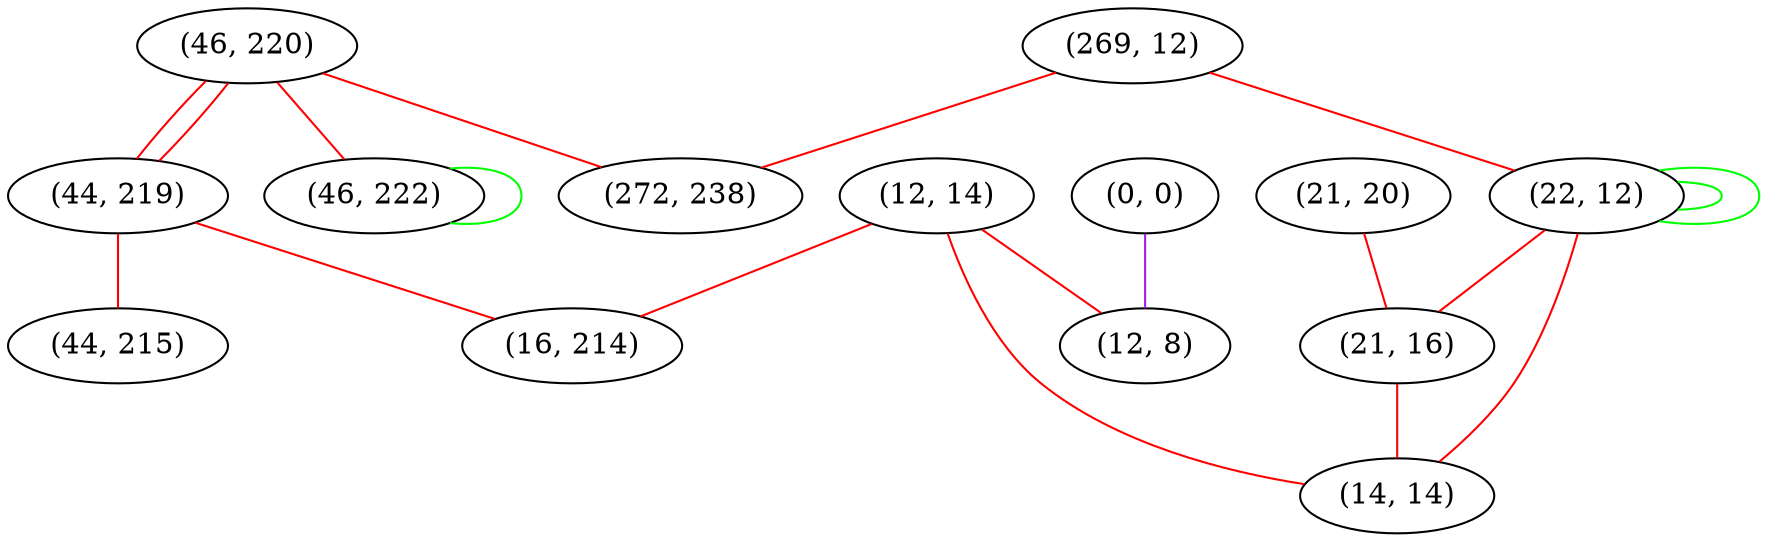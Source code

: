 graph "" {
"(46, 220)";
"(269, 12)";
"(0, 0)";
"(12, 14)";
"(44, 219)";
"(46, 222)";
"(22, 12)";
"(21, 20)";
"(16, 214)";
"(21, 16)";
"(14, 14)";
"(272, 238)";
"(44, 215)";
"(12, 8)";
"(46, 220)" -- "(272, 238)"  [color=red, key=0, weight=1];
"(46, 220)" -- "(44, 219)"  [color=red, key=0, weight=1];
"(46, 220)" -- "(44, 219)"  [color=red, key=1, weight=1];
"(46, 220)" -- "(46, 222)"  [color=red, key=0, weight=1];
"(269, 12)" -- "(272, 238)"  [color=red, key=0, weight=1];
"(269, 12)" -- "(22, 12)"  [color=red, key=0, weight=1];
"(0, 0)" -- "(12, 8)"  [color=purple, key=0, weight=4];
"(12, 14)" -- "(16, 214)"  [color=red, key=0, weight=1];
"(12, 14)" -- "(14, 14)"  [color=red, key=0, weight=1];
"(12, 14)" -- "(12, 8)"  [color=red, key=0, weight=1];
"(44, 219)" -- "(16, 214)"  [color=red, key=0, weight=1];
"(44, 219)" -- "(44, 215)"  [color=red, key=0, weight=1];
"(46, 222)" -- "(46, 222)"  [color=green, key=0, weight=2];
"(22, 12)" -- "(22, 12)"  [color=green, key=0, weight=2];
"(22, 12)" -- "(22, 12)"  [color=green, key=1, weight=2];
"(22, 12)" -- "(21, 16)"  [color=red, key=0, weight=1];
"(22, 12)" -- "(14, 14)"  [color=red, key=0, weight=1];
"(21, 20)" -- "(21, 16)"  [color=red, key=0, weight=1];
"(21, 16)" -- "(14, 14)"  [color=red, key=0, weight=1];
}
